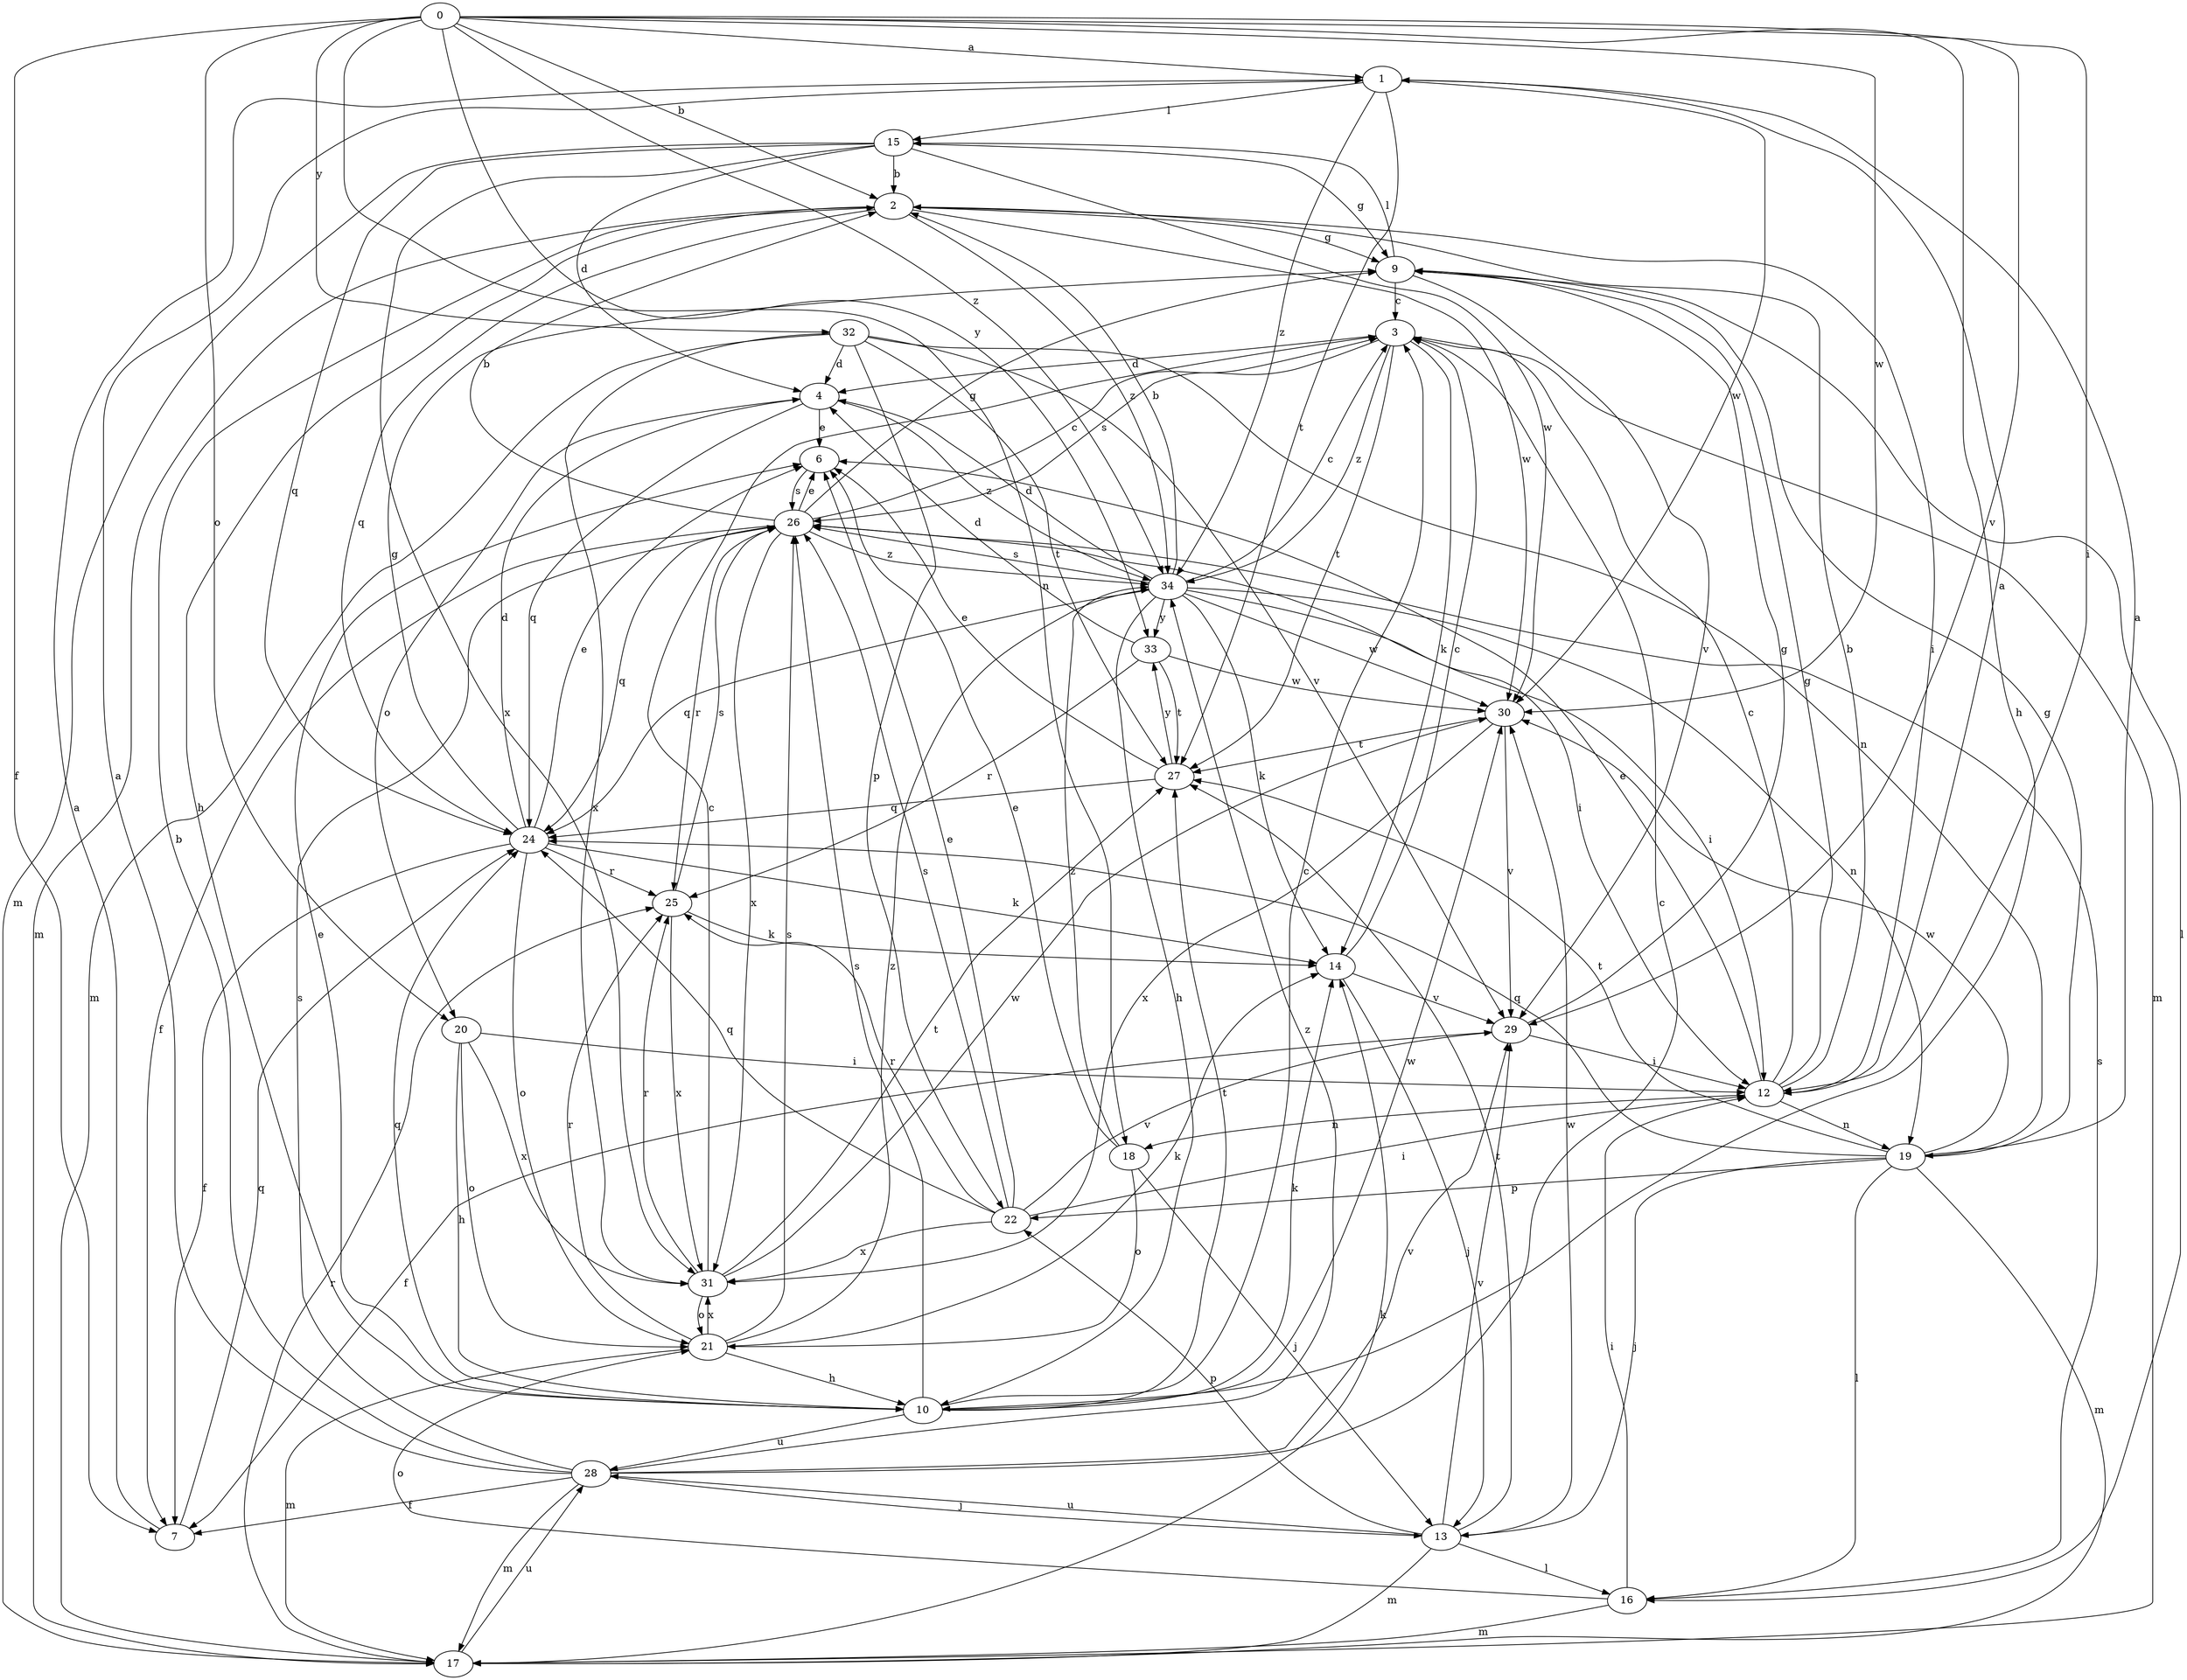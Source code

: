 strict digraph  {
0;
1;
2;
3;
4;
6;
7;
9;
10;
12;
13;
14;
15;
16;
17;
18;
19;
20;
21;
22;
24;
25;
26;
27;
28;
29;
30;
31;
32;
33;
34;
0 -> 1  [label=a];
0 -> 2  [label=b];
0 -> 7  [label=f];
0 -> 10  [label=h];
0 -> 12  [label=i];
0 -> 18  [label=n];
0 -> 20  [label=o];
0 -> 29  [label=v];
0 -> 30  [label=w];
0 -> 32  [label=y];
0 -> 33  [label=y];
0 -> 34  [label=z];
1 -> 15  [label=l];
1 -> 27  [label=t];
1 -> 30  [label=w];
1 -> 34  [label=z];
2 -> 9  [label=g];
2 -> 10  [label=h];
2 -> 12  [label=i];
2 -> 17  [label=m];
2 -> 24  [label=q];
2 -> 30  [label=w];
2 -> 34  [label=z];
3 -> 4  [label=d];
3 -> 14  [label=k];
3 -> 17  [label=m];
3 -> 26  [label=s];
3 -> 27  [label=t];
3 -> 34  [label=z];
4 -> 6  [label=e];
4 -> 20  [label=o];
4 -> 24  [label=q];
4 -> 34  [label=z];
6 -> 26  [label=s];
7 -> 1  [label=a];
7 -> 24  [label=q];
9 -> 3  [label=c];
9 -> 15  [label=l];
9 -> 16  [label=l];
9 -> 29  [label=v];
10 -> 3  [label=c];
10 -> 6  [label=e];
10 -> 14  [label=k];
10 -> 24  [label=q];
10 -> 26  [label=s];
10 -> 27  [label=t];
10 -> 28  [label=u];
10 -> 30  [label=w];
12 -> 1  [label=a];
12 -> 2  [label=b];
12 -> 3  [label=c];
12 -> 6  [label=e];
12 -> 9  [label=g];
12 -> 18  [label=n];
12 -> 19  [label=n];
13 -> 16  [label=l];
13 -> 17  [label=m];
13 -> 22  [label=p];
13 -> 27  [label=t];
13 -> 28  [label=u];
13 -> 29  [label=v];
13 -> 30  [label=w];
14 -> 3  [label=c];
14 -> 13  [label=j];
14 -> 29  [label=v];
15 -> 2  [label=b];
15 -> 4  [label=d];
15 -> 9  [label=g];
15 -> 17  [label=m];
15 -> 24  [label=q];
15 -> 30  [label=w];
15 -> 31  [label=x];
16 -> 12  [label=i];
16 -> 17  [label=m];
16 -> 21  [label=o];
16 -> 26  [label=s];
17 -> 14  [label=k];
17 -> 25  [label=r];
17 -> 28  [label=u];
18 -> 6  [label=e];
18 -> 13  [label=j];
18 -> 21  [label=o];
18 -> 34  [label=z];
19 -> 1  [label=a];
19 -> 9  [label=g];
19 -> 13  [label=j];
19 -> 16  [label=l];
19 -> 17  [label=m];
19 -> 22  [label=p];
19 -> 24  [label=q];
19 -> 27  [label=t];
19 -> 30  [label=w];
20 -> 10  [label=h];
20 -> 12  [label=i];
20 -> 21  [label=o];
20 -> 31  [label=x];
21 -> 10  [label=h];
21 -> 14  [label=k];
21 -> 17  [label=m];
21 -> 25  [label=r];
21 -> 26  [label=s];
21 -> 31  [label=x];
21 -> 34  [label=z];
22 -> 6  [label=e];
22 -> 12  [label=i];
22 -> 24  [label=q];
22 -> 25  [label=r];
22 -> 26  [label=s];
22 -> 29  [label=v];
22 -> 31  [label=x];
24 -> 4  [label=d];
24 -> 6  [label=e];
24 -> 7  [label=f];
24 -> 9  [label=g];
24 -> 14  [label=k];
24 -> 21  [label=o];
24 -> 25  [label=r];
25 -> 14  [label=k];
25 -> 26  [label=s];
25 -> 31  [label=x];
26 -> 2  [label=b];
26 -> 3  [label=c];
26 -> 6  [label=e];
26 -> 7  [label=f];
26 -> 9  [label=g];
26 -> 12  [label=i];
26 -> 24  [label=q];
26 -> 25  [label=r];
26 -> 31  [label=x];
26 -> 34  [label=z];
27 -> 6  [label=e];
27 -> 24  [label=q];
27 -> 33  [label=y];
28 -> 1  [label=a];
28 -> 2  [label=b];
28 -> 3  [label=c];
28 -> 7  [label=f];
28 -> 13  [label=j];
28 -> 17  [label=m];
28 -> 26  [label=s];
28 -> 29  [label=v];
28 -> 34  [label=z];
29 -> 7  [label=f];
29 -> 9  [label=g];
29 -> 12  [label=i];
30 -> 27  [label=t];
30 -> 29  [label=v];
30 -> 31  [label=x];
31 -> 3  [label=c];
31 -> 21  [label=o];
31 -> 25  [label=r];
31 -> 27  [label=t];
31 -> 30  [label=w];
32 -> 4  [label=d];
32 -> 17  [label=m];
32 -> 19  [label=n];
32 -> 22  [label=p];
32 -> 27  [label=t];
32 -> 29  [label=v];
32 -> 31  [label=x];
33 -> 4  [label=d];
33 -> 25  [label=r];
33 -> 27  [label=t];
33 -> 30  [label=w];
34 -> 2  [label=b];
34 -> 3  [label=c];
34 -> 4  [label=d];
34 -> 10  [label=h];
34 -> 12  [label=i];
34 -> 14  [label=k];
34 -> 19  [label=n];
34 -> 24  [label=q];
34 -> 26  [label=s];
34 -> 30  [label=w];
34 -> 33  [label=y];
}
